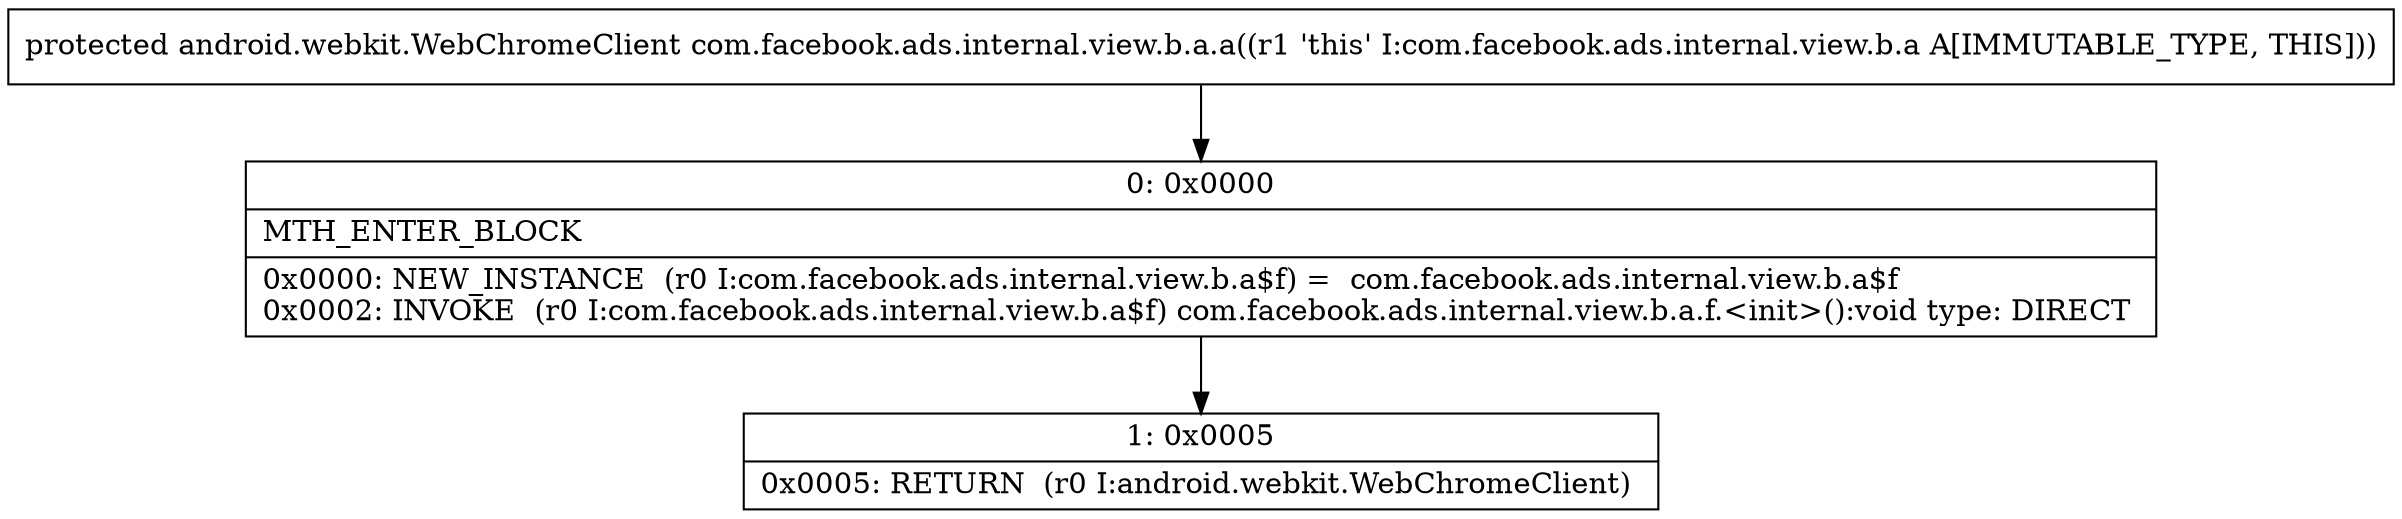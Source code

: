 digraph "CFG forcom.facebook.ads.internal.view.b.a.a()Landroid\/webkit\/WebChromeClient;" {
Node_0 [shape=record,label="{0\:\ 0x0000|MTH_ENTER_BLOCK\l|0x0000: NEW_INSTANCE  (r0 I:com.facebook.ads.internal.view.b.a$f) =  com.facebook.ads.internal.view.b.a$f \l0x0002: INVOKE  (r0 I:com.facebook.ads.internal.view.b.a$f) com.facebook.ads.internal.view.b.a.f.\<init\>():void type: DIRECT \l}"];
Node_1 [shape=record,label="{1\:\ 0x0005|0x0005: RETURN  (r0 I:android.webkit.WebChromeClient) \l}"];
MethodNode[shape=record,label="{protected android.webkit.WebChromeClient com.facebook.ads.internal.view.b.a.a((r1 'this' I:com.facebook.ads.internal.view.b.a A[IMMUTABLE_TYPE, THIS])) }"];
MethodNode -> Node_0;
Node_0 -> Node_1;
}

